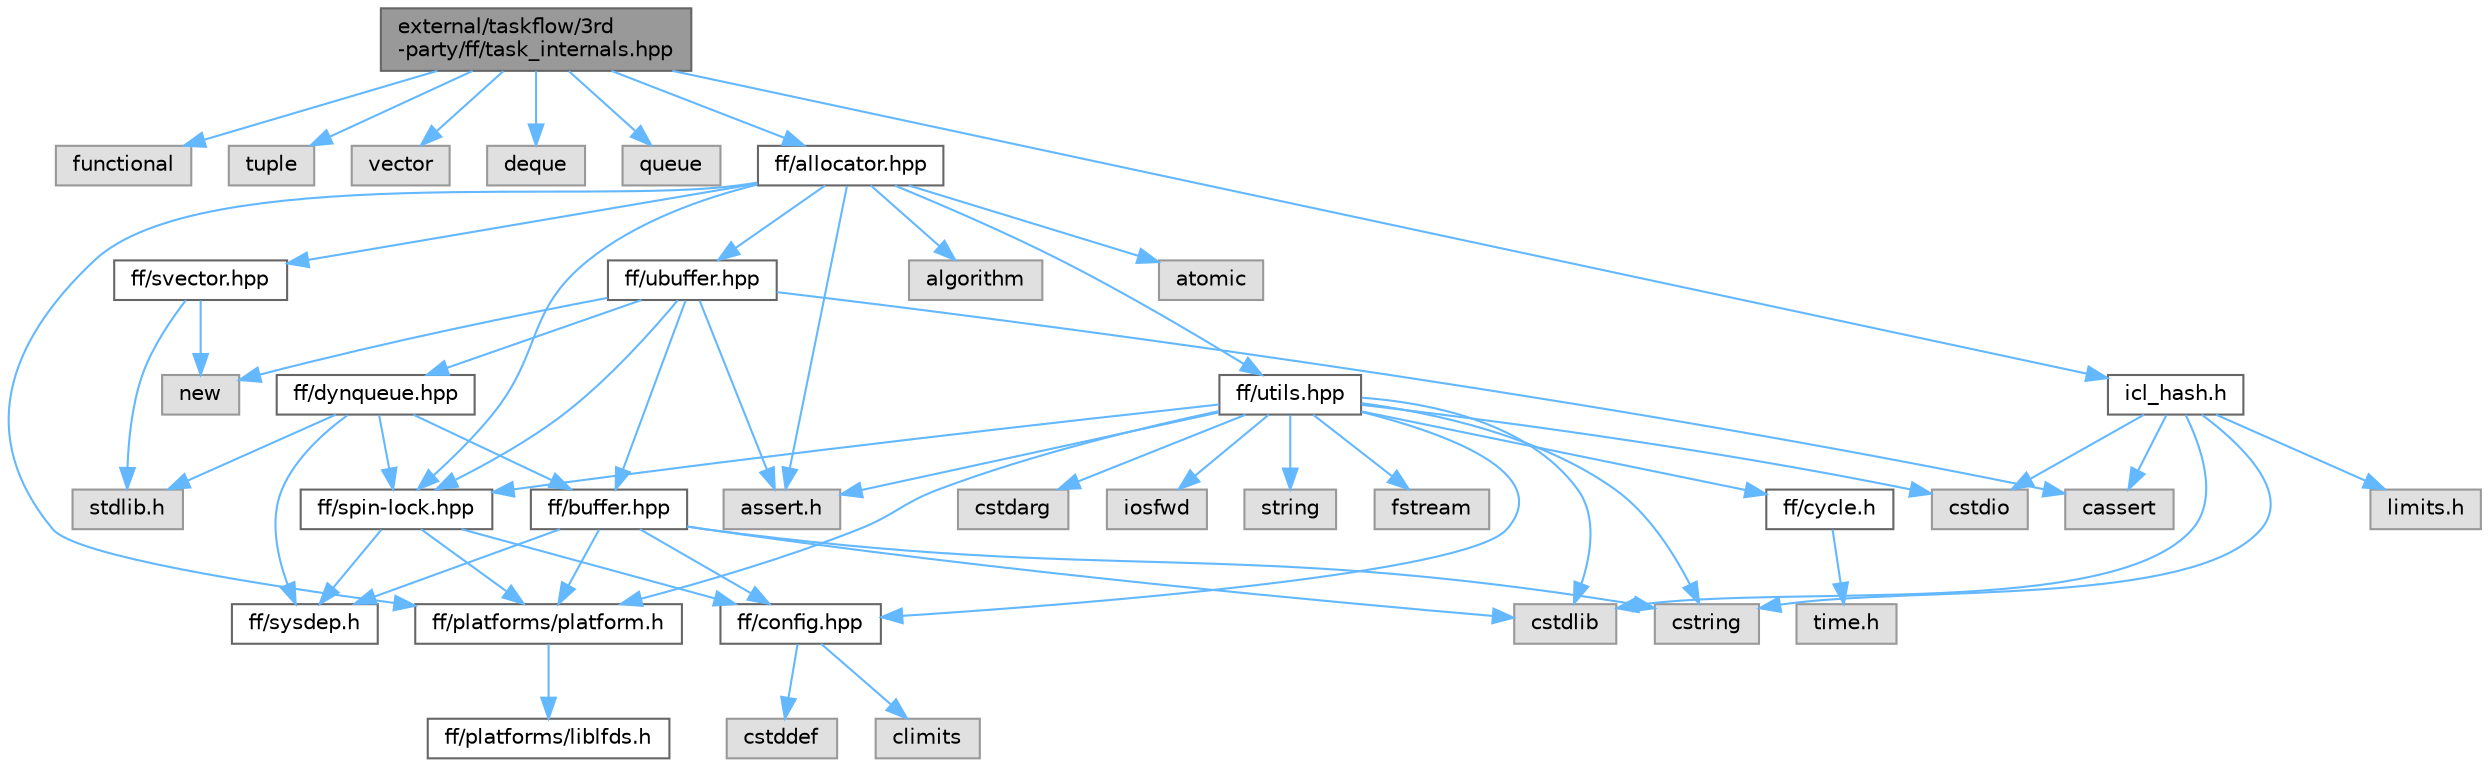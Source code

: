 digraph "external/taskflow/3rd-party/ff/task_internals.hpp"
{
 // LATEX_PDF_SIZE
  bgcolor="transparent";
  edge [fontname=Helvetica,fontsize=10,labelfontname=Helvetica,labelfontsize=10];
  node [fontname=Helvetica,fontsize=10,shape=box,height=0.2,width=0.4];
  Node1 [id="Node000001",label="external/taskflow/3rd\l-party/ff/task_internals.hpp",height=0.2,width=0.4,color="gray40", fillcolor="grey60", style="filled", fontcolor="black",tooltip="Internal classes and helping functions for tasks management."];
  Node1 -> Node2 [id="edge57_Node000001_Node000002",color="steelblue1",style="solid",tooltip=" "];
  Node2 [id="Node000002",label="functional",height=0.2,width=0.4,color="grey60", fillcolor="#E0E0E0", style="filled",tooltip=" "];
  Node1 -> Node3 [id="edge58_Node000001_Node000003",color="steelblue1",style="solid",tooltip=" "];
  Node3 [id="Node000003",label="tuple",height=0.2,width=0.4,color="grey60", fillcolor="#E0E0E0", style="filled",tooltip=" "];
  Node1 -> Node4 [id="edge59_Node000001_Node000004",color="steelblue1",style="solid",tooltip=" "];
  Node4 [id="Node000004",label="vector",height=0.2,width=0.4,color="grey60", fillcolor="#E0E0E0", style="filled",tooltip=" "];
  Node1 -> Node5 [id="edge60_Node000001_Node000005",color="steelblue1",style="solid",tooltip=" "];
  Node5 [id="Node000005",label="deque",height=0.2,width=0.4,color="grey60", fillcolor="#E0E0E0", style="filled",tooltip=" "];
  Node1 -> Node6 [id="edge61_Node000001_Node000006",color="steelblue1",style="solid",tooltip=" "];
  Node6 [id="Node000006",label="queue",height=0.2,width=0.4,color="grey60", fillcolor="#E0E0E0", style="filled",tooltip=" "];
  Node1 -> Node7 [id="edge62_Node000001_Node000007",color="steelblue1",style="solid",tooltip=" "];
  Node7 [id="Node000007",label="ff/allocator.hpp",height=0.2,width=0.4,color="grey40", fillcolor="white", style="filled",URL="$allocator_8hpp.html",tooltip="Implementations of the FastFlow's lock-free allocator."];
  Node7 -> Node8 [id="edge63_Node000007_Node000008",color="steelblue1",style="solid",tooltip=" "];
  Node8 [id="Node000008",label="assert.h",height=0.2,width=0.4,color="grey60", fillcolor="#E0E0E0", style="filled",tooltip=" "];
  Node7 -> Node9 [id="edge64_Node000007_Node000009",color="steelblue1",style="solid",tooltip=" "];
  Node9 [id="Node000009",label="algorithm",height=0.2,width=0.4,color="grey60", fillcolor="#E0E0E0", style="filled",tooltip=" "];
  Node7 -> Node10 [id="edge65_Node000007_Node000010",color="steelblue1",style="solid",tooltip=" "];
  Node10 [id="Node000010",label="ff/platforms/platform.h",height=0.2,width=0.4,color="grey40", fillcolor="white", style="filled",URL="$external_2taskflow_23rd-party_2ff_2platforms_2_platform_8h.html",tooltip=" "];
  Node10 -> Node11 [id="edge66_Node000010_Node000011",color="steelblue1",style="solid",tooltip=" "];
  Node11 [id="Node000011",label="ff/platforms/liblfds.h",height=0.2,width=0.4,color="grey40", fillcolor="white", style="filled",URL="$liblfds_8h.html",tooltip=" "];
  Node7 -> Node12 [id="edge67_Node000007_Node000012",color="steelblue1",style="solid",tooltip=" "];
  Node12 [id="Node000012",label="atomic",height=0.2,width=0.4,color="grey60", fillcolor="#E0E0E0", style="filled",tooltip=" "];
  Node7 -> Node13 [id="edge68_Node000007_Node000013",color="steelblue1",style="solid",tooltip=" "];
  Node13 [id="Node000013",label="ff/ubuffer.hpp",height=0.2,width=0.4,color="grey40", fillcolor="white", style="filled",URL="$ubuffer_8hpp.html",tooltip="This file contains the definition of the unbounded SWSR circular buffer used in FastFlow"];
  Node13 -> Node8 [id="edge69_Node000013_Node000008",color="steelblue1",style="solid",tooltip=" "];
  Node13 -> Node14 [id="edge70_Node000013_Node000014",color="steelblue1",style="solid",tooltip=" "];
  Node14 [id="Node000014",label="cassert",height=0.2,width=0.4,color="grey60", fillcolor="#E0E0E0", style="filled",tooltip=" "];
  Node13 -> Node15 [id="edge71_Node000013_Node000015",color="steelblue1",style="solid",tooltip=" "];
  Node15 [id="Node000015",label="new",height=0.2,width=0.4,color="grey60", fillcolor="#E0E0E0", style="filled",tooltip=" "];
  Node13 -> Node16 [id="edge72_Node000013_Node000016",color="steelblue1",style="solid",tooltip=" "];
  Node16 [id="Node000016",label="ff/dynqueue.hpp",height=0.2,width=0.4,color="grey40", fillcolor="white", style="filled",URL="$dynqueue_8hpp.html",tooltip="Implementation of a dynamic queue. Not currently used."];
  Node16 -> Node17 [id="edge73_Node000016_Node000017",color="steelblue1",style="solid",tooltip=" "];
  Node17 [id="Node000017",label="stdlib.h",height=0.2,width=0.4,color="grey60", fillcolor="#E0E0E0", style="filled",tooltip=" "];
  Node16 -> Node18 [id="edge74_Node000016_Node000018",color="steelblue1",style="solid",tooltip=" "];
  Node18 [id="Node000018",label="ff/buffer.hpp",height=0.2,width=0.4,color="grey40", fillcolor="white", style="filled",URL="$buffer_8hpp.html",tooltip="This file contains the definition of the bounded SPSC channel buffer used in FastFlow"];
  Node18 -> Node19 [id="edge75_Node000018_Node000019",color="steelblue1",style="solid",tooltip=" "];
  Node19 [id="Node000019",label="cstdlib",height=0.2,width=0.4,color="grey60", fillcolor="#E0E0E0", style="filled",tooltip=" "];
  Node18 -> Node20 [id="edge76_Node000018_Node000020",color="steelblue1",style="solid",tooltip=" "];
  Node20 [id="Node000020",label="cstring",height=0.2,width=0.4,color="grey60", fillcolor="#E0E0E0", style="filled",tooltip=" "];
  Node18 -> Node21 [id="edge77_Node000018_Node000021",color="steelblue1",style="solid",tooltip=" "];
  Node21 [id="Node000021",label="ff/sysdep.h",height=0.2,width=0.4,color="grey40", fillcolor="white", style="filled",URL="$sysdep_8h.html",tooltip=" "];
  Node18 -> Node22 [id="edge78_Node000018_Node000022",color="steelblue1",style="solid",tooltip=" "];
  Node22 [id="Node000022",label="ff/config.hpp",height=0.2,width=0.4,color="grey40", fillcolor="white", style="filled",URL="$config_8hpp.html",tooltip=" "];
  Node22 -> Node23 [id="edge79_Node000022_Node000023",color="steelblue1",style="solid",tooltip=" "];
  Node23 [id="Node000023",label="cstddef",height=0.2,width=0.4,color="grey60", fillcolor="#E0E0E0", style="filled",tooltip=" "];
  Node22 -> Node24 [id="edge80_Node000022_Node000024",color="steelblue1",style="solid",tooltip=" "];
  Node24 [id="Node000024",label="climits",height=0.2,width=0.4,color="grey60", fillcolor="#E0E0E0", style="filled",tooltip=" "];
  Node18 -> Node10 [id="edge81_Node000018_Node000010",color="steelblue1",style="solid",tooltip=" "];
  Node16 -> Node25 [id="edge82_Node000016_Node000025",color="steelblue1",style="solid",tooltip=" "];
  Node25 [id="Node000025",label="ff/spin-lock.hpp",height=0.2,width=0.4,color="grey40", fillcolor="white", style="filled",URL="$spin-lock_8hpp.html",tooltip="This file contains several alternative spin lock(s) implementations that can be used as FastFlow spin..."];
  Node25 -> Node21 [id="edge83_Node000025_Node000021",color="steelblue1",style="solid",tooltip=" "];
  Node25 -> Node10 [id="edge84_Node000025_Node000010",color="steelblue1",style="solid",tooltip=" "];
  Node25 -> Node22 [id="edge85_Node000025_Node000022",color="steelblue1",style="solid",tooltip=" "];
  Node16 -> Node21 [id="edge86_Node000016_Node000021",color="steelblue1",style="solid",tooltip=" "];
  Node13 -> Node18 [id="edge87_Node000013_Node000018",color="steelblue1",style="solid",tooltip=" "];
  Node13 -> Node25 [id="edge88_Node000013_Node000025",color="steelblue1",style="solid",tooltip=" "];
  Node7 -> Node25 [id="edge89_Node000007_Node000025",color="steelblue1",style="solid",tooltip=" "];
  Node7 -> Node26 [id="edge90_Node000007_Node000026",color="steelblue1",style="solid",tooltip=" "];
  Node26 [id="Node000026",label="ff/svector.hpp",height=0.2,width=0.4,color="grey40", fillcolor="white", style="filled",URL="$svector_8hpp.html",tooltip="Simple yet efficient dynamic vector"];
  Node26 -> Node17 [id="edge91_Node000026_Node000017",color="steelblue1",style="solid",tooltip=" "];
  Node26 -> Node15 [id="edge92_Node000026_Node000015",color="steelblue1",style="solid",tooltip=" "];
  Node7 -> Node27 [id="edge93_Node000007_Node000027",color="steelblue1",style="solid",tooltip=" "];
  Node27 [id="Node000027",label="ff/utils.hpp",height=0.2,width=0.4,color="grey40", fillcolor="white", style="filled",URL="$utils_8hpp.html",tooltip="Utility functions"];
  Node27 -> Node8 [id="edge94_Node000027_Node000008",color="steelblue1",style="solid",tooltip=" "];
  Node27 -> Node28 [id="edge95_Node000027_Node000028",color="steelblue1",style="solid",tooltip=" "];
  Node28 [id="Node000028",label="cstdio",height=0.2,width=0.4,color="grey60", fillcolor="#E0E0E0", style="filled",tooltip=" "];
  Node27 -> Node19 [id="edge96_Node000027_Node000019",color="steelblue1",style="solid",tooltip=" "];
  Node27 -> Node29 [id="edge97_Node000027_Node000029",color="steelblue1",style="solid",tooltip=" "];
  Node29 [id="Node000029",label="cstdarg",height=0.2,width=0.4,color="grey60", fillcolor="#E0E0E0", style="filled",tooltip=" "];
  Node27 -> Node30 [id="edge98_Node000027_Node000030",color="steelblue1",style="solid",tooltip=" "];
  Node30 [id="Node000030",label="iosfwd",height=0.2,width=0.4,color="grey60", fillcolor="#E0E0E0", style="filled",tooltip=" "];
  Node27 -> Node22 [id="edge99_Node000027_Node000022",color="steelblue1",style="solid",tooltip=" "];
  Node27 -> Node10 [id="edge100_Node000027_Node000010",color="steelblue1",style="solid",tooltip=" "];
  Node27 -> Node20 [id="edge101_Node000027_Node000020",color="steelblue1",style="solid",tooltip=" "];
  Node27 -> Node31 [id="edge102_Node000027_Node000031",color="steelblue1",style="solid",tooltip=" "];
  Node31 [id="Node000031",label="string",height=0.2,width=0.4,color="grey60", fillcolor="#E0E0E0", style="filled",tooltip=" "];
  Node27 -> Node32 [id="edge103_Node000027_Node000032",color="steelblue1",style="solid",tooltip=" "];
  Node32 [id="Node000032",label="fstream",height=0.2,width=0.4,color="grey60", fillcolor="#E0E0E0", style="filled",tooltip=" "];
  Node27 -> Node33 [id="edge104_Node000027_Node000033",color="steelblue1",style="solid",tooltip=" "];
  Node33 [id="Node000033",label="ff/cycle.h",height=0.2,width=0.4,color="grey40", fillcolor="white", style="filled",URL="$cycle_8h.html",tooltip=" "];
  Node33 -> Node34 [id="edge105_Node000033_Node000034",color="steelblue1",style="solid",tooltip=" "];
  Node34 [id="Node000034",label="time.h",height=0.2,width=0.4,color="grey60", fillcolor="#E0E0E0", style="filled",tooltip=" "];
  Node27 -> Node25 [id="edge106_Node000027_Node000025",color="steelblue1",style="solid",tooltip=" "];
  Node1 -> Node35 [id="edge107_Node000001_Node000035",color="steelblue1",style="solid",tooltip=" "];
  Node35 [id="Node000035",label="icl_hash.h",height=0.2,width=0.4,color="grey40", fillcolor="white", style="filled",URL="$icl__hash_8h.html",tooltip=" "];
  Node35 -> Node19 [id="edge108_Node000035_Node000019",color="steelblue1",style="solid",tooltip=" "];
  Node35 -> Node28 [id="edge109_Node000035_Node000028",color="steelblue1",style="solid",tooltip=" "];
  Node35 -> Node20 [id="edge110_Node000035_Node000020",color="steelblue1",style="solid",tooltip=" "];
  Node35 -> Node14 [id="edge111_Node000035_Node000014",color="steelblue1",style="solid",tooltip=" "];
  Node35 -> Node36 [id="edge112_Node000035_Node000036",color="steelblue1",style="solid",tooltip=" "];
  Node36 [id="Node000036",label="limits.h",height=0.2,width=0.4,color="grey60", fillcolor="#E0E0E0", style="filled",tooltip=" "];
}
